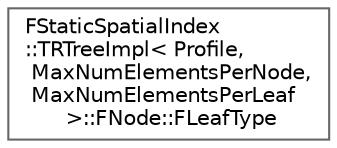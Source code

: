 digraph "Graphical Class Hierarchy"
{
 // INTERACTIVE_SVG=YES
 // LATEX_PDF_SIZE
  bgcolor="transparent";
  edge [fontname=Helvetica,fontsize=10,labelfontname=Helvetica,labelfontsize=10];
  node [fontname=Helvetica,fontsize=10,shape=box,height=0.2,width=0.4];
  rankdir="LR";
  Node0 [id="Node000000",label="FStaticSpatialIndex\l::TRTreeImpl\< Profile,\l MaxNumElementsPerNode,\l MaxNumElementsPerLeaf\l \>::FNode::FLeafType",height=0.2,width=0.4,color="grey40", fillcolor="white", style="filled",URL="$d9/dd4/structFStaticSpatialIndex_1_1TRTreeImpl_1_1FNode_1_1FLeafType.html",tooltip=" "];
}
